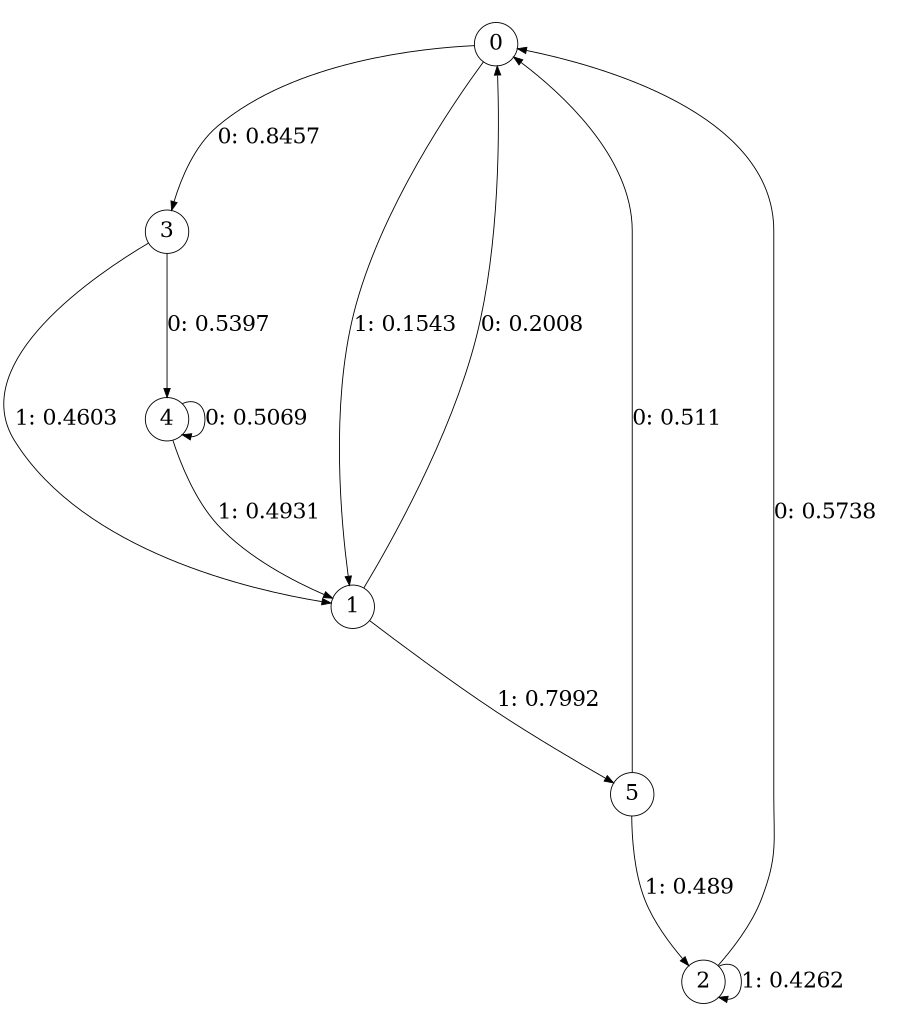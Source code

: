 digraph "ch10concat_phase3_L3" {
size = "6,8.5";
ratio = "fill";
node [shape = circle];
node [fontsize = 24];
edge [fontsize = 24];
0 -> 3 [label = "0: 0.8457   "];
0 -> 1 [label = "1: 0.1543   "];
1 -> 0 [label = "0: 0.2008   "];
1 -> 5 [label = "1: 0.7992   "];
2 -> 0 [label = "0: 0.5738   "];
2 -> 2 [label = "1: 0.4262   "];
3 -> 4 [label = "0: 0.5397   "];
3 -> 1 [label = "1: 0.4603   "];
4 -> 4 [label = "0: 0.5069   "];
4 -> 1 [label = "1: 0.4931   "];
5 -> 0 [label = "0: 0.511    "];
5 -> 2 [label = "1: 0.489    "];
}